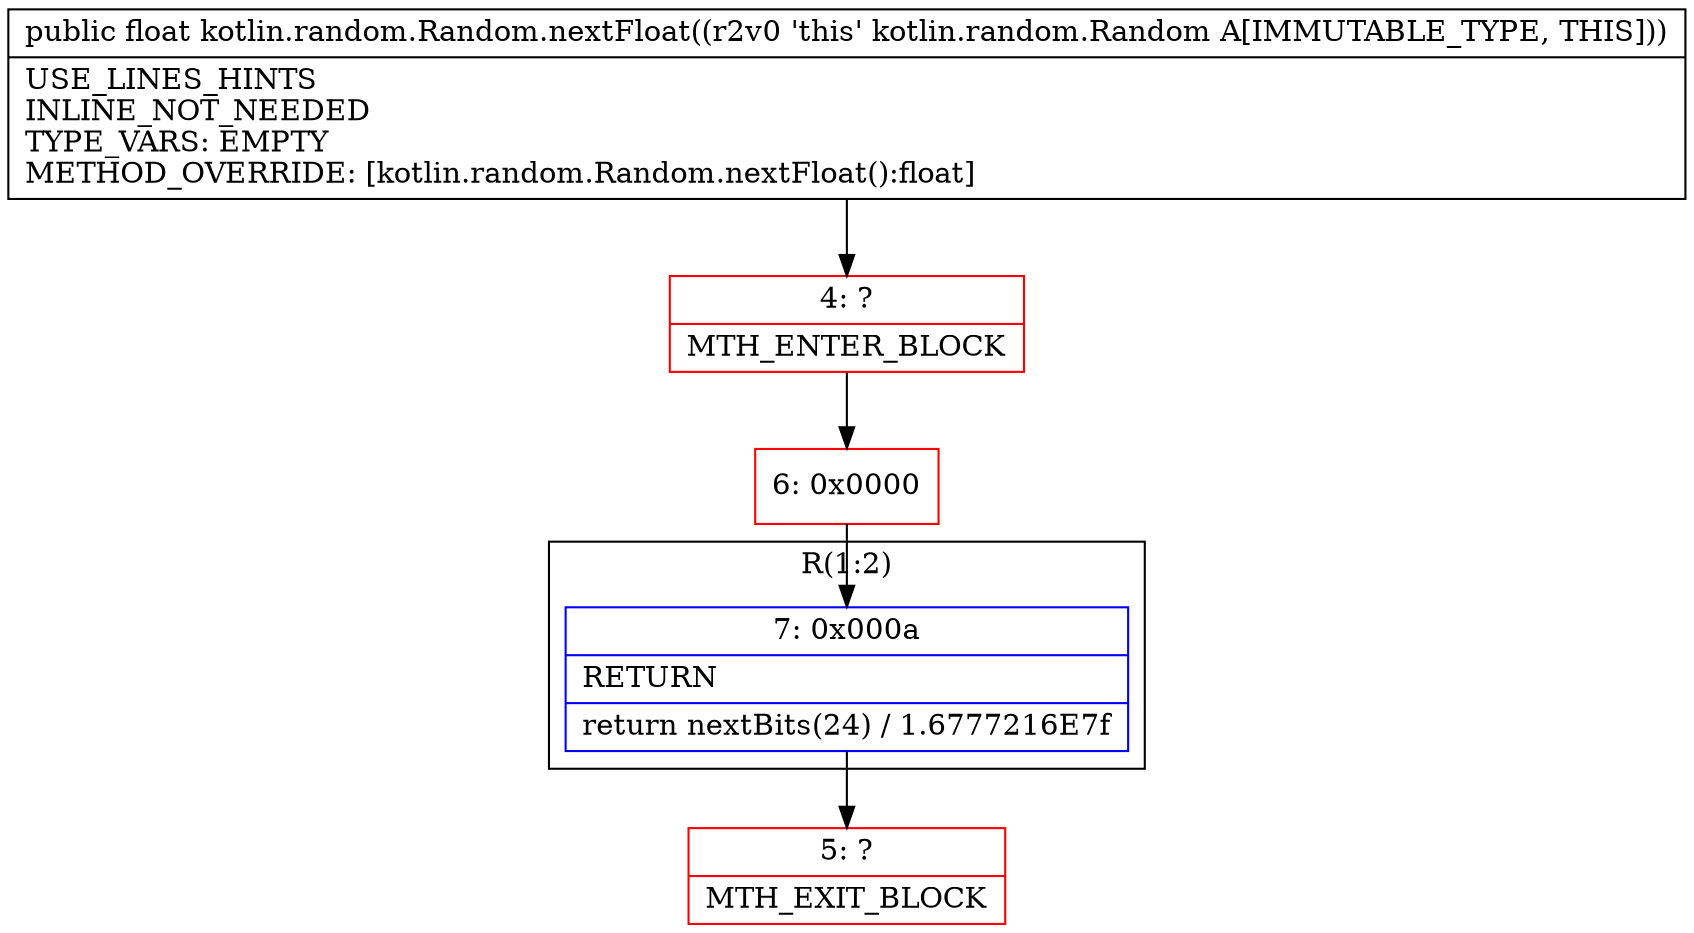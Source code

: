 digraph "CFG forkotlin.random.Random.nextFloat()F" {
subgraph cluster_Region_456188358 {
label = "R(1:2)";
node [shape=record,color=blue];
Node_7 [shape=record,label="{7\:\ 0x000a|RETURN\l|return nextBits(24) \/ 1.6777216E7f\l}"];
}
Node_4 [shape=record,color=red,label="{4\:\ ?|MTH_ENTER_BLOCK\l}"];
Node_6 [shape=record,color=red,label="{6\:\ 0x0000}"];
Node_5 [shape=record,color=red,label="{5\:\ ?|MTH_EXIT_BLOCK\l}"];
MethodNode[shape=record,label="{public float kotlin.random.Random.nextFloat((r2v0 'this' kotlin.random.Random A[IMMUTABLE_TYPE, THIS]))  | USE_LINES_HINTS\lINLINE_NOT_NEEDED\lTYPE_VARS: EMPTY\lMETHOD_OVERRIDE: [kotlin.random.Random.nextFloat():float]\l}"];
MethodNode -> Node_4;Node_7 -> Node_5;
Node_4 -> Node_6;
Node_6 -> Node_7;
}


